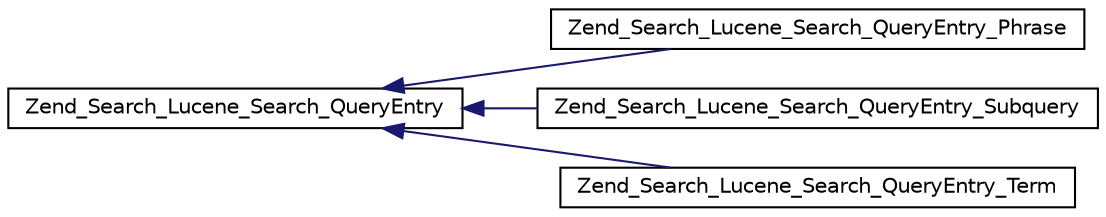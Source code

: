 digraph G
{
  edge [fontname="Helvetica",fontsize="10",labelfontname="Helvetica",labelfontsize="10"];
  node [fontname="Helvetica",fontsize="10",shape=record];
  rankdir="LR";
  Node1 [label="Zend_Search_Lucene_Search_QueryEntry",height=0.2,width=0.4,color="black", fillcolor="white", style="filled",URL="$class_zend___search___lucene___search___query_entry.html"];
  Node1 -> Node2 [dir="back",color="midnightblue",fontsize="10",style="solid",fontname="Helvetica"];
  Node2 [label="Zend_Search_Lucene_Search_QueryEntry_Phrase",height=0.2,width=0.4,color="black", fillcolor="white", style="filled",URL="$class_zend___search___lucene___search___query_entry___phrase.html"];
  Node1 -> Node3 [dir="back",color="midnightblue",fontsize="10",style="solid",fontname="Helvetica"];
  Node3 [label="Zend_Search_Lucene_Search_QueryEntry_Subquery",height=0.2,width=0.4,color="black", fillcolor="white", style="filled",URL="$class_zend___search___lucene___search___query_entry___subquery.html"];
  Node1 -> Node4 [dir="back",color="midnightblue",fontsize="10",style="solid",fontname="Helvetica"];
  Node4 [label="Zend_Search_Lucene_Search_QueryEntry_Term",height=0.2,width=0.4,color="black", fillcolor="white", style="filled",URL="$class_zend___search___lucene___search___query_entry___term.html"];
}

